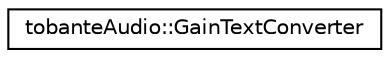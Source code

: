 digraph "Graphical Class Hierarchy"
{
  edge [fontname="Helvetica",fontsize="10",labelfontname="Helvetica",labelfontsize="10"];
  node [fontname="Helvetica",fontsize="10",shape=record];
  rankdir="LR";
  Node0 [label="tobanteAudio::GainTextConverter",height=0.2,width=0.4,color="black", fillcolor="white", style="filled",URL="$structtobanteAudio_1_1GainTextConverter.html",tooltip="Text & float converter for gain. "];
}
